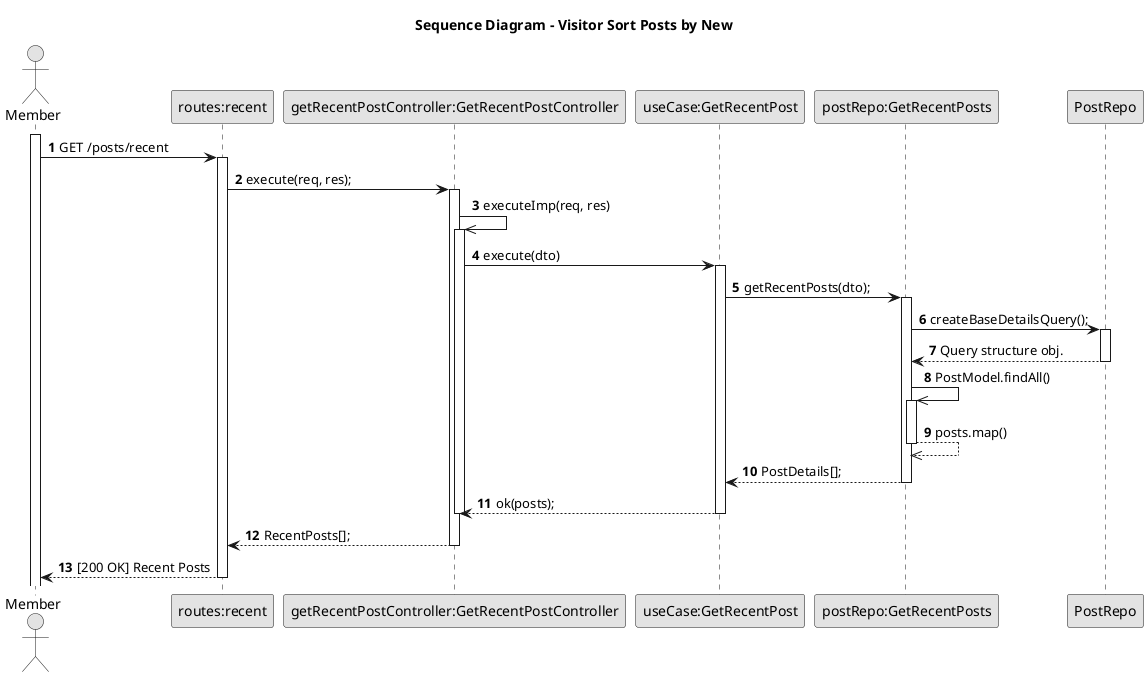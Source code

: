 @startuml SSD1

skinparam monochrome true
skinparam packageStyle rectangle
skinparam shadowing false
autonumber

title Sequence Diagram - Visitor Sort Posts by New


actor "Member" as Member
participant "routes:recent" as Routes
participant "getRecentPostController:GetRecentPostController" as GetRecentPostController
participant "useCase:GetRecentPost" as useCase
participant "postRepo:GetRecentPosts" as postRepo
participant "PostRepo" as PostRepo


activate Member
Member -> Routes: GET /posts/recent
activate Routes

Routes -> GetRecentPostController: execute(req, res);
activate GetRecentPostController

GetRecentPostController ->> GetRecentPostController: executeImp(req, res)
activate GetRecentPostController


GetRecentPostController -> useCase: execute(dto)
activate useCase

useCase -> postRepo: getRecentPosts(dto);
activate postRepo

postRepo -> PostRepo: createBaseDetailsQuery();
activate PostRepo

PostRepo --> postRepo:  Query structure obj.
deactivate PostRepo


postRepo ->> postRepo:PostModel.findAll()
activate postRepo
return posts.map()

postRepo --> useCase: PostDetails[];
deactivate postRepo


useCase --> GetRecentPostController: ok(posts);

deactivate useCase

deactivate GetRecentPostController

GetRecentPostController --> Routes: RecentPosts[];
deactivate GetRecentPostController

Routes --> Member: [200 OK] Recent Posts
deactivate Routes
@enduml